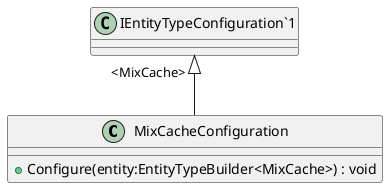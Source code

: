 @startuml
class MixCacheConfiguration {
    + Configure(entity:EntityTypeBuilder<MixCache>) : void
}
"IEntityTypeConfiguration`1" "<MixCache>" <|-- MixCacheConfiguration
@enduml
